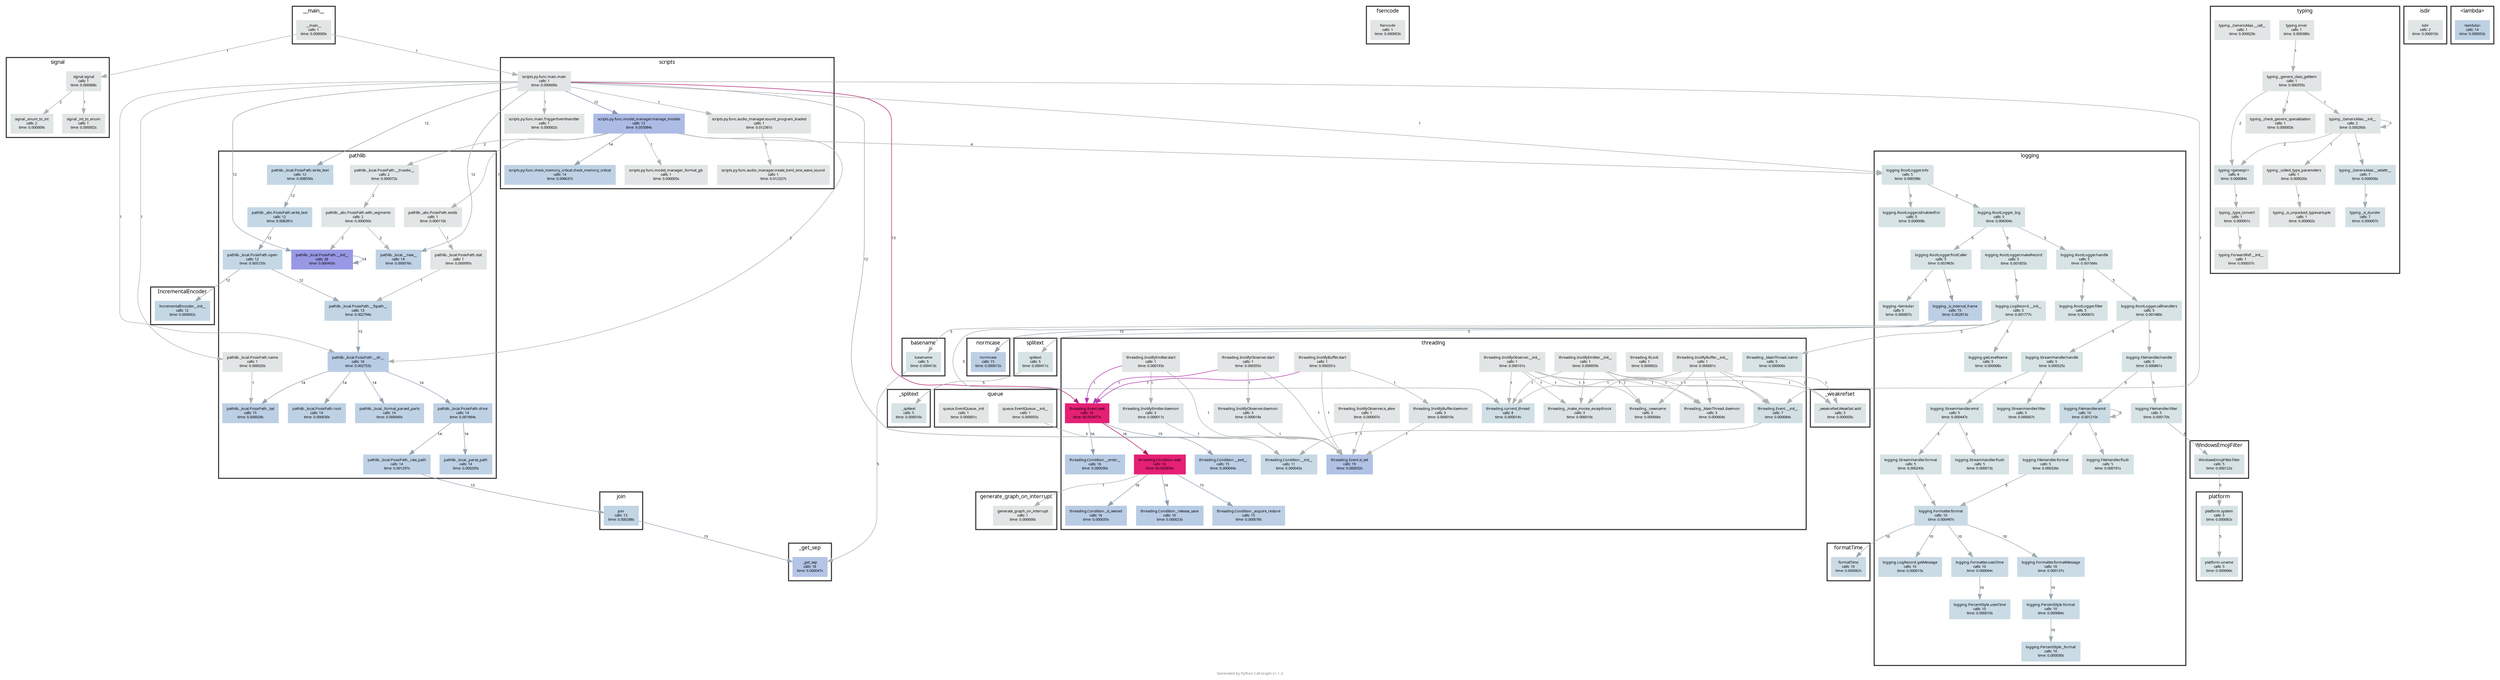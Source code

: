 digraph G {
	graph [bb="0,0,4750,1350.2",
		fontcolor="#0000007f",
		fontname=Verdana,
		fontsize=7,
		label="Generated by Python Call Graph v1.1.3",
		lheight=0.14,
		lp="2375,8.875",
		lwidth=1.75,
		overlap=scalexy
	];
	node [fontcolor="#000000ff",
		fontname=Verdana,
		fontsize=7,
		label="\N",
		shape=rect,
		style=filled
	];
	edge [fontcolor="#000000ff",
		fontname=Verdana,
		fontsize=7
	];
	subgraph cluster___main__ {
		graph [bb="657,1266.8,739,1342.2",
			color="#000000cc",
			fontcolor=black,
			fontsize=10,
			label=__main__,
			lheight=0.20,
			lp="698,1331.1",
			lwidth=0.56,
			style=bold
		];
		__main__	[color="#e2e5e5ff",
			height=0.51736,
			label="__main__\ncalls: 1\ntime: 0.000000s",
			pos="698,1293.4",
			width=0.90972];
	}
	subgraph cluster_signal {
		graph [bb="8,1080.5,203,1239",
			color="#000000cc",
			fontcolor=black,
			fontsize=10,
			label=signal,
			lheight=0.20,
			lp="105.5,1227.9",
			lwidth=0.36,
			style=bold
		];
		"signal.signal"	[color="#e2e5e5ff",
			height=0.51736,
			label="signal.signal\ncalls: 1\ntime: 0.000068s",
			pos="155,1190.1",
			width=0.90972];
		"signal._enum_to_int"	[color="#e0e5e5ff",
			height=0.51736,
			label="signal._enum_to_int\ncalls: 2\ntime: 0.000009s",
			pos="56,1107.1",
			width=1.1181];
		"signal.signal" -> "signal._enum_to_int"	[color="#aeb2b2ff",
			label=2,
			lp="113.3,1148.6",
			pos="e,77.91,1126.1 133.03,1171.1 119.31,1159.9 101.47,1145.3 86.404,1133"];
		"signal._int_to_enum"	[color="#e2e5e5ff",
			height=0.51736,
			label="signal._int_to_enum\ncalls: 1\ntime: 0.000002s",
			pos="155,1107.1",
			width=1.1181];
		"signal.signal" -> "signal._int_to_enum"	[color="#b0b2b2ff",
			label=1,
			lp="156.88,1148.6",
			pos="e,155,1126.1 155,1171.1 155,1161.2 155,1148.6 155,1137.2"];
	}
	subgraph cluster_scripts {
		graph [bb="946,977.25,1581,1239",
			color="#000000cc",
			fontcolor=black,
			fontsize=10,
			label=scripts,
			lheight=0.20,
			lp="1263.5,1227.9",
			lwidth=0.42,
			style=bold
		];
		"scripts.py.func.main.main"	[color="#e2e5e5ff",
			height=0.51736,
			label="scripts.py.func.main.main\ncalls: 1\ntime: 0.000000s",
			pos="1030,1190.1",
			width=1.3889];
		"scripts.py.func.main.TriggerEventHandler"	[color="#e2e5e5ff",
			height=0.51736,
			label="scripts.py.func.main.TriggerEventHandler\ncalls: 1\ntime: 0.000002s",
			pos="1030,1107.1",
			width=2.0972];
		"scripts.py.func.main.main" -> "scripts.py.func.main.TriggerEventHandler"	[color="#b0b2b2ff",
			label=1,
			lp="1031.9,1148.6",
			pos="e,1030,1126.1 1030,1171.1 1030,1161.2 1030,1148.6 1030,1137.2"];
		"scripts.py.func.model_manager.manage_models"	[color="#adbce5ff",
			height=0.51736,
			label="scripts.py.func.model_manager.manage_models\ncalls: 12\ntime: 9.055084s",
			pos="1210,1107.1",
			width=2.4097];
		"scripts.py.func.main.main" -> "scripts.py.func.model_manager.manage_models"	[color="#8792b2ff",
			label=12,
			lp="1134.5,1148.6",
			pos="e,1169.9,1126.2 1069.9,1171.1 1096.3,1159.3 1131.1,1143.6 1159.4,1130.9"];
		"scripts.py.func.audio_manager.sound_program_loaded"	[color="#e2e5e5ff",
			height=0.51736,
			label="scripts.py.func.audio_manager.sound_program_loaded\ncalls: 1\ntime: 0.012361s",
			pos="1427,1107.1",
			width=2.7326];
		"scripts.py.func.main.main" -> "scripts.py.func.audio_manager.sound_program_loaded"	[color="#b0b2b2ff",
			label=1,
			lp="1254.1,1148.6",
			pos="e,1338.3,1126.2 1080.3,1178.9 1142.2,1166.2 1248.7,1144.5 1327.4,1128.5"];
		"scripts.py.func.check_memory_critical.check_memory_critical"	[color="#bfd2e5ff",
			height=0.51736,
			label="scripts.py.func.check_memory_critical.check_memory_critical\ncalls: 14\ntime: 0.006637s",
			pos="1060,1003.9",
			width=2.9306];
		"scripts.py.func.model_manager.manage_models" -> "scripts.py.func.check_memory_critical.check_memory_critical"	[color="#94a3b2ff",
			label=14,
			lp="1161,1065.6",
			pos="e,1086.8,1023 1183.2,1088 1158.9,1071.7 1123.1,1047.4 1096.3,1029.3"];
		"scripts.py.func.model_manager._format_gb"	[color="#e2e5e5ff",
			height=0.51736,
			label="scripts.py.func.model_manager._format_gb\ncalls: 1\ntime: 0.000005s",
			pos="1262,1003.9",
			width=2.1806];
		"scripts.py.func.model_manager.manage_models" -> "scripts.py.func.model_manager._format_gb"	[color="#b0b2b2ff",
			label=1,
			lp="1234.8,1065.6",
			pos="e,1252.8,1022.8 1219.3,1088 1227.2,1072.6 1238.7,1050.2 1247.8,1032.6"];
		"scripts.py.func.audio_manager.create_bent_sine_wave_sound"	[color="#e2e5e5ff",
			height=0.51736,
			label="scripts.py.func.audio_manager.create_bent_sine_wave_sound\ncalls: 1\ntime: 0.012327s",
			pos="1466,1003.9",
			width=2.9722];
		"scripts.py.func.audio_manager.sound_program_loaded" -> "scripts.py.func.audio_manager.create_bent_sine_wave_sound"	[color="#b0b2b2ff",
			label=1,
			lp="1446,1065.6",
			pos="e,1459.1,1022.8 1434,1088 1439.9,1072.8 1448.4,1050.7 1455.1,1033.1"];
	}
	subgraph cluster_pathlib {
		graph [bb="410,398.25,938,1052.8",
			color="#000000cc",
			fontcolor=black,
			fontsize=10,
			label=pathlib,
			lheight=0.20,
			lp="674,1041.6",
			lwidth=0.44,
			style=bold
		];
		"pathlib._local.PosixPath.name"	[color="#e2e5e5ff",
			height=0.51736,
			label="pathlib._local.PosixPath.name\ncalls: 1\ntime: 0.000020s",
			pos="475,631.38",
			width=1.5764];
		"pathlib._local.PosixPath._tail"	[color="#bccfe5ff",
			height=0.51736,
			label="pathlib._local.PosixPath._tail\ncalls: 15\ntime: 0.000028s",
			pos="471,528.12",
			width=1.4826];
		"pathlib._local.PosixPath.name" -> "pathlib._local.PosixPath._tail"	[color="#b0b2b2ff",
			label=1,
			lp="475.47,589.88",
			pos="e,471.71,547.07 474.28,612.27 473.69,597.3 472.84,575.74 472.15,558.33"];
		"pathlib._local.PosixPath.__str__"	[color="#b9cce5ff",
			height=0.51736,
			label="pathlib._local.PosixPath.__str__\ncalls: 16\ntime: 0.002753s",
			pos="677,631.38",
			width=1.5972];
		"pathlib._local.PosixPath.__str__" -> "pathlib._local.PosixPath._tail"	[color="#94a3b2ff",
			label=14,
			lp="570.74,589.88",
			pos="e,491.13,547.2 619.17,613.4 592.15,604.36 560.05,592 533,577 521.53,570.64 509.9,562.27 499.86,554.32"];
		"pathlib._local.PosixPath.drive"	[color="#bfd2e5ff",
			height=0.51736,
			label="pathlib._local.PosixPath.drive\ncalls: 14\ntime: 0.001964s",
			pos="874,528.12",
			width=1.5451];
		"pathlib._local.PosixPath.__str__" -> "pathlib._local.PosixPath.drive"	[color="#94a3b2ff",
			label=14,
			lp="795.63,589.88",
			pos="e,852.37,547.19 730.44,612.26 755.03,603.05 784.18,590.87 809,577 820.83,570.39 832.99,561.95 843.55,553.99"];
		"pathlib._local.PosixPath.root"	[color="#bfd2e5ff",
			height=0.51736,
			label="pathlib._local.PosixPath.root\ncalls: 14\ntime: 0.000030s",
			pos="597,528.12",
			width=1.5139];
		"pathlib._local.PosixPath.__str__" -> "pathlib._local.PosixPath.root"	[color="#94a3b2ff",
			label=14,
			lp="652.59,589.88",
			pos="e,611.18,547.07 662.7,612.27 650.3,596.58 632.18,573.65 618.12,555.85"];
		"pathlib._local._format_parsed_parts"	[color="#bfd2e5ff",
			height=0.51736,
			label="pathlib._local._format_parsed_parts\ncalls: 14\ntime: 0.000040s",
			pos="735,528.12",
			width=1.816];
		"pathlib._local.PosixPath.__str__" -> "pathlib._local._format_parsed_parts"	[color="#94a3b2ff",
			label=14,
			lp="706.28,589.88",
			pos="e,724.72,547.07 687.37,612.27 696.19,596.87 709.01,574.49 719.13,556.83"];
		"pathlib._local.PosixPath._raw_path"	[color="#bfd2e5ff",
			height=0.51736,
			label="pathlib._local.PosixPath._raw_path\ncalls: 14\ntime: 0.001297s",
			pos="748,424.88",
			width=1.7743];
		"pathlib._local.PosixPath.drive" -> "pathlib._local.PosixPath._raw_path"	[color="#94a3b2ff",
			label=14,
			lp="833.4,486.62",
			pos="e,770.33,443.82 851.47,509.02 831.32,492.83 801.57,468.92 779.14,450.9"];
		"pathlib._local._parse_path"	[color="#bfd2e5ff",
			height=0.51736,
			label="pathlib._local._parse_path\ncalls: 14\ntime: 0.000205s",
			pos="880,424.88",
			width=1.3785];
		"pathlib._local.PosixPath.drive" -> "pathlib._local._parse_path"	[color="#94a3b2ff",
			label=14,
			lp="880.39,486.62",
			pos="e,878.94,443.82 875.07,509.02 875.96,494.05 877.24,472.49 878.27,455.08"];
		"pathlib._local.__new__"	[color="#bfd2e5ff",
			height=0.51736,
			label="pathlib._local.__new__\ncalls: 14\ntime: 0.000076s",
			pos="751,837.88",
			width=1.191];
		"pathlib._local.PosixPath.__init__"	[color="#9998e5ff",
			height=0.51736,
			label="pathlib._local.PosixPath.__init__\ncalls: 28\ntime: 0.000433s",
			pos="606,837.88",
			width=1.6181];
		"pathlib._local.PosixPath.__init__" -> "pathlib._local.PosixPath.__init__"	[color="#94a3b2ff",
			label=14,
			lp="686,837.88",
			pos="e,664.5,830.55 664.5,845.2 674.95,844.25 682.25,841.81 682.25,837.88 682.25,835.6 679.81,833.83 675.73,832.55"];
		"pathlib._local.PosixPath.write_text"	[color="#c4d7e5ff",
			height=0.51736,
			label="pathlib._local.PosixPath.write_text\ncalls: 12\ntime: 0.008550s",
			pos="561,1003.9",
			width=1.7431];
		"pathlib._abc.PosixPath.write_text"	[color="#c4d7e5ff",
			height=0.51736,
			label="pathlib._abc.PosixPath.write_text\ncalls: 12\ntime: 0.008281s",
			pos="543,920.88",
			width=1.7014];
		"pathlib._local.PosixPath.write_text" -> "pathlib._abc.PosixPath.write_text"	[color="#98a7b2ff",
			label=12,
			lp="556.83,962.38",
			pos="e,546.98,939.8 557.01,984.9 554.79,974.94 551.98,962.31 549.47,950.98"];
		"pathlib._local.PosixPath.open"	[color="#c4d7e5ff",
			height=0.51736,
			label="pathlib._local.PosixPath.open\ncalls: 12\ntime: 0.005220s",
			pos="474,837.88",
			width=1.5556];
		"pathlib._abc.PosixPath.write_text" -> "pathlib._local.PosixPath.open"	[color="#98a7b2ff",
			label=12,
			lp="516.38,879.38",
			pos="e,489.27,856.8 527.69,901.9 518.57,891.2 506.84,877.43 496.67,865.49"];
		"pathlib._local.PosixPath.__fspath__"	[color="#c1d5e5ff",
			height=0.51736,
			label="pathlib._local.PosixPath.__fspath__\ncalls: 13\ntime: 0.002794s",
			pos="677,734.62",
			width=1.7639];
		"pathlib._local.PosixPath.open" -> "pathlib._local.PosixPath.__fspath__"	[color="#98a7b2ff",
			label=12,
			lp="567.1,796.38",
			pos="e,640.68,753.74 510.29,818.77 543.96,801.98 594.23,776.91 630.77,758.69"];
		"pathlib._local.PosixPath.__fspath__" -> "pathlib._local.PosixPath.__str__"	[color="#96a5b2ff",
			label=13,
			lp="680.75,693.12",
			pos="e,677,650.32 677,715.52 677,700.62 677,679.2 677,661.83"];
		"pathlib._local.PosixPath.__truediv__"	[color="#e0e5e5ff",
			height=0.51736,
			label="pathlib._local.PosixPath.__truediv__\ncalls: 2\ntime: 0.000072s",
			pos="761,1003.9",
			width=1.8056];
		"pathlib._abc.PosixPath.with_segments"	[color="#e0e5e5ff",
			height=0.51736,
			label="pathlib._abc.PosixPath.with_segments\ncalls: 2\ntime: 0.000050s",
			pos="692,920.88",
			width=1.941];
		"pathlib._local.PosixPath.__truediv__" -> "pathlib._abc.PosixPath.with_segments"	[color="#aeb2b2ff",
			label=2,
			lp="732.51,962.38",
			pos="e,707.27,939.8 745.69,984.9 736.57,974.2 724.84,960.43 714.67,948.49"];
		"pathlib._abc.PosixPath.with_segments" -> "pathlib._local.__new__"	[color="#aeb2b2ff",
			label=2,
			lp="726.91,879.38",
			pos="e,737.94,856.8 705.09,901.9 712.81,891.31 722.72,877.7 731.36,865.84"];
		"pathlib._abc.PosixPath.with_segments" -> "pathlib._local.PosixPath.__init__"	[color="#aeb2b2ff",
			label=2,
			lp="656.02,879.38",
			pos="e,625.03,856.8 672.91,901.9 661.22,890.89 646.07,876.62 633.15,864.44"];
		"pathlib._abc.PosixPath.exists"	[color="#e2e5e5ff",
			height=0.51736,
			label="pathlib._abc.PosixPath.exists\ncalls: 1\ntime: 0.000110s",
			pos="834,920.88",
			width=1.5139];
		"pathlib._local.PosixPath.stat"	[color="#e2e5e5ff",
			height=0.51736,
			label="pathlib._local.PosixPath.stat\ncalls: 1\ntime: 0.000095s",
			pos="865,837.88",
			width=1.4722];
		"pathlib._abc.PosixPath.exists" -> "pathlib._local.PosixPath.stat"	[color="#b0b2b2ff",
			label=1,
			lp="853.23,879.38",
			pos="e,858.14,856.8 840.88,901.9 844.77,891.73 849.73,878.77 854.14,867.26"];
		"pathlib._local.PosixPath.stat" -> "pathlib._local.PosixPath.__fspath__"	[color="#b0b2b2ff",
			label=1,
			lp="800.7,796.38",
			pos="e,710.64,753.74 831.39,818.77 800.47,802.12 754.44,777.33 720.69,759.15"];
	}
	subgraph cluster_logging {
		graph [bb="3561,25.75,4154,1052.8",
			color="#000000cc",
			fontcolor=black,
			fontsize=10,
			label=logging,
			lheight=0.20,
			lp="3857.5,1041.6",
			lwidth=0.48,
			style=bold
		];
		"logging.RootLogger.info"	[color="#d7e3e5ff",
			height=0.51736,
			label="logging.RootLogger.info\ncalls: 5\ntime: 0.006598s",
			pos="3622,1003.9",
			width=1.3472];
		"logging.RootLogger.isEnabledFor"	[color="#d7e3e5ff",
			height=0.51736,
			label="logging.RootLogger.isEnabledFor\ncalls: 5\ntime: 0.000008s",
			pos="3632,920.88",
			width=1.7535];
		"logging.RootLogger.info" -> "logging.RootLogger.isEnabledFor"	[color="#a7b0b2ff",
			label=5,
			lp="3629.5,962.38",
			pos="e,3629.8,939.8 3624.2,984.9 3625.4,974.94 3627,962.31 3628.4,950.98"];
		"logging.RootLogger._log"	[color="#d7e3e5ff",
			height=0.51736,
			label="logging.RootLogger._log\ncalls: 5\ntime: 0.006504s",
			pos="3798,920.88",
			width=1.3576];
		"logging.RootLogger.info" -> "logging.RootLogger._log"	[color="#a7b0b2ff",
			label=5,
			lp="3722.4,962.38",
			pos="e,3758.7,939.94 3661.1,984.9 3686.8,973.04 3720.8,957.4 3748.5,944.66"];
		"logging.RootLogger.findCaller"	[color="#d7e3e5ff",
			height=0.51736,
			label="logging.RootLogger.findCaller\ncalls: 5\ntime: 0.002963s",
			pos="3687,837.88",
			width=1.6076];
		"logging.RootLogger._log" -> "logging.RootLogger.findCaller"	[color="#a7b0b2ff",
			label=5,
			lp="3751,879.38",
			pos="e,3711.6,856.8 3773.4,901.9 3757.8,890.57 3737.6,875.8 3720.6,863.41"];
		"logging.RootLogger.makeRecord"	[color="#d7e3e5ff",
			height=0.51736,
			label="logging.RootLogger.makeRecord\ncalls: 5\ntime: 0.001855s",
			pos="3826,837.88",
			width=1.7431];
		"logging.RootLogger._log" -> "logging.RootLogger.makeRecord"	[color="#a7b0b2ff",
			label=5,
			lp="3815.6,879.38",
			pos="e,3819.8,856.8 3804.2,901.9 3807.7,891.83 3812.1,879.04 3816.1,867.62"];
		"logging.RootLogger.handle"	[color="#d7e3e5ff",
			height=0.51736,
			label="logging.RootLogger.handle\ncalls: 5\ntime: 0.001566s",
			pos="3960,837.88",
			width=1.4826];
		"logging.RootLogger._log" -> "logging.RootLogger.handle"	[color="#a7b0b2ff",
			label=5,
			lp="3890.6,879.38",
			pos="e,3923.9,856.94 3834,901.9 3857.5,890.14 3888.4,874.67 3913.7,862"];
		"logging.<lambda>"	[color="#d7e3e5ff",
			height=0.51736,
			label="logging.<lambda>\ncalls: 5\ntime: 0.000007s",
			pos="3607,734.62",
			width=1.0556];
		"logging.RootLogger.findCaller" -> "logging.<lambda>"	[color="#a7b0b2ff",
			label=5,
			lp="3660.7,796.38",
			pos="e,3621.2,753.57 3672.7,818.77 3660.3,803.08 3642.2,780.15 3628.1,762.35"];
		"logging._is_internal_frame"	[color="#bccfe5ff",
			height=0.51736,
			label="logging._is_internal_frame\ncalls: 15\ntime: 0.002813s",
			pos="3714,734.62",
			width=1.4097];
		"logging.RootLogger.findCaller" -> "logging._is_internal_frame"	[color="#92a1b2ff",
			label=15,
			lp="3702.6,796.38",
			pos="e,3709.2,753.57 3691.8,818.77 3695.9,803.66 3701.7,781.83 3706.3,764.33"];
		"logging.LogRecord.__init__"	[color="#d7e3e5ff",
			height=0.51736,
			label="logging.LogRecord.__init__\ncalls: 5\ntime: 0.001777s",
			pos="3835,734.62",
			width=1.441];
		"logging.RootLogger.makeRecord" -> "logging.LogRecord.__init__"	[color="#a7b0b2ff",
			label=5,
			lp="3831.8,796.38",
			pos="e,3833.4,753.57 3827.6,818.77 3828.9,803.8 3830.9,782.24 3832.4,764.83"];
		"logging.getLevelName"	[color="#d7e3e5ff",
			height=0.51736,
			label="logging.getLevelName\ncalls: 5\ntime: 0.000008s",
			pos="3778,631.38",
			width=1.2535];
		"logging.LogRecord.__init__" -> "logging.getLevelName"	[color="#a7b0b2ff",
			label=5,
			lp="3816.8,693.12",
			pos="e,3788.1,650.32 3824.8,715.52 3816.1,700.12 3803.5,677.74 3793.6,660.08"];
		"logging.RootLogger.filter"	[color="#d7e3e5ff",
			height=0.51736,
			label="logging.RootLogger.filter\ncalls: 5\ntime: 0.000007s",
			pos="3955,734.62",
			width=1.3785];
		"logging.RootLogger.handle" -> "logging.RootLogger.filter"	[color="#a7b0b2ff",
			label=5,
			lp="3960.1,796.38",
			pos="e,3955.9,753.57 3959.1,818.77 3958.4,803.8 3957.3,782.24 3956.4,764.83"];
		"logging.RootLogger.callHandlers"	[color="#d7e3e5ff",
			height=0.51736,
			label="logging.RootLogger.callHandlers\ncalls: 5\ntime: 0.001480s",
			pos="4084,734.62",
			width=1.7118];
		"logging.RootLogger.handle" -> "logging.RootLogger.callHandlers"	[color="#a7b0b2ff",
			label=5,
			lp="4016.5,796.38",
			pos="e,4062,753.57 3982.2,818.77 4002,802.58 4031.3,778.67 4053.4,760.65"];
		"logging.FileHandler.handle"	[color="#d7e3e5ff",
			height=0.51736,
			label="logging.FileHandler.handle\ncalls: 5\ntime: 0.000861s",
			pos="4084,631.38",
			width=1.441];
		"logging.RootLogger.callHandlers" -> "logging.FileHandler.handle"	[color="#a7b0b2ff",
			label=5,
			lp="4085.9,693.12",
			pos="e,4084,650.32 4084,715.52 4084,700.62 4084,679.2 4084,661.83"];
		"logging.StreamHandler.handle"	[color="#d7e3e5ff",
			height=0.51736,
			label="logging.StreamHandler.handle\ncalls: 5\ntime: 0.000525s",
			pos="3899,631.38",
			width=1.6181];
		"logging.RootLogger.callHandlers" -> "logging.StreamHandler.handle"	[color="#a7b0b2ff",
			label=5,
			lp="4020.8,693.12",
			pos="e,3932.1,650.49 4050.9,715.52 4020.5,698.87 3975.2,674.08 3942,655.9"];
		"logging.FileHandler.filter"	[color="#d7e3e5ff",
			height=0.51736,
			label="logging.FileHandler.filter\ncalls: 5\ntime: 0.000170s",
			pos="4098,528.12",
			width=1.3368];
		"logging.FileHandler.handle" -> "logging.FileHandler.filter"	[color="#a7b0b2ff",
			label=5,
			lp="4092,589.88",
			pos="e,4095.5,547.07 4086.5,612.27 4088.6,597.3 4091.6,575.74 4094,558.33"];
		"logging.FileHandler.emit"	[color="#cadbe5ff",
			height=0.51736,
			label="logging.FileHandler.emit\ncalls: 10\ntime: 0.001210s",
			pos="3962,528.12",
			width=1.3264];
		"logging.FileHandler.handle" -> "logging.FileHandler.emit"	[color="#a7b0b2ff",
			label=5,
			lp="4042.9,589.88",
			pos="e,3983.6,547.07 4062.2,612.27 4042.8,596.15 4014.1,572.39 3992.4,554.39"];
		"logging.FileHandler.emit" -> "logging.FileHandler.emit"	[color="#a7b0b2ff",
			label=5,
			lp="4029.6,528.12",
			pos="e,4010.2,520.59 4010.2,535.66 4020.4,534.89 4027.8,532.38 4027.8,528.12 4027.8,525.66 4025.3,523.79 4021.2,522.49"];
		"logging.FileHandler.format"	[color="#d7e3e5ff",
			height=0.51736,
			label="logging.FileHandler.format\ncalls: 5\ntime: 0.000326s",
			pos="3902,424.88",
			width=1.441];
		"logging.FileHandler.emit" -> "logging.FileHandler.format"	[color="#a7b0b2ff",
			label=5,
			lp="3942.8,486.62",
			pos="e,3912.6,443.82 3951.3,509.02 3942.1,493.62 3928.9,471.24 3918.4,453.58"];
		"logging.FileHandler.flush"	[color="#d7e3e5ff",
			height=0.51736,
			label="logging.FileHandler.flush\ncalls: 5\ntime: 0.000191s",
			pos="4021,424.88",
			width=1.3576];
		"logging.FileHandler.emit" -> "logging.FileHandler.flush"	[color="#a7b0b2ff",
			label=5,
			lp="3989.8,486.62",
			pos="e,4010.5,443.82 3972.5,509.02 3981.5,493.62 3994.6,471.24 4004.9,453.58"];
		"logging.Formatter.format"	[color="#cadbe5ff",
			height=0.51736,
			label="logging.Formatter.format\ncalls: 10\ntime: 0.000497s",
			pos="3677,321.62",
			width=1.3889];
		"logging.FileHandler.format" -> "logging.Formatter.format"	[color="#a7b0b2ff",
			label=5,
			lp="3824.7,383.38",
			pos="e,3717.3,340.74 3861.8,405.77 3824.3,388.91 3768.3,363.69 3727.7,345.45"];
		"logging.LogRecord.getMessage"	[color="#cadbe5ff",
			height=0.51736,
			label="logging.LogRecord.getMessage\ncalls: 10\ntime: 0.000015s",
			pos="3629,218.38",
			width=1.6701];
		"logging.Formatter.format" -> "logging.LogRecord.getMessage"	[color="#9daab2ff",
			label=10,
			lp="3663.9,280.12",
			pos="e,3637.5,237.32 3668.4,302.52 3661.2,287.26 3650.7,265.16 3642.4,247.58"];
		"logging.Formatter.usesTime"	[color="#cadbe5ff",
			height=0.51736,
			label="logging.Formatter.usesTime\ncalls: 10\ntime: 0.000064s",
			pos="3761,218.38",
			width=1.4931];
		"logging.Formatter.format" -> "logging.Formatter.usesTime"	[color="#9daab2ff",
			label=10,
			lp="3717.7,280.12",
			pos="e,3746.1,237.32 3692,302.52 3705,286.83 3724.1,263.9 3738.8,246.1"];
		"logging.Formatter.formatMessage"	[color="#cadbe5ff",
			height=0.51736,
			label="logging.Formatter.formatMessage\ncalls: 10\ntime: 0.000137s",
			pos="3897,218.38",
			width=1.7743];
		"logging.Formatter.format" -> "logging.Formatter.formatMessage"	[color="#9daab2ff",
			label=10,
			lp="3808.5,280.12",
			pos="e,3872.5,237.49 3727.2,305.61 3756.2,296.16 3792.9,282.81 3824,267.25 3837.4,260.55 3851.3,251.91 3863.3,243.82"];
		"logging.PercentStyle.usesTime"	[color="#cadbe5ff",
			height=0.51736,
			label="logging.PercentStyle.usesTime\ncalls: 10\ntime: 0.000010s",
			pos="3761,135.38",
			width=1.6076];
		"logging.Formatter.usesTime" -> "logging.PercentStyle.usesTime"	[color="#9daab2ff",
			label=10,
			lp="3764.8,176.88",
			pos="e,3761,154.3 3761,199.4 3761,189.44 3761,176.81 3761,165.48"];
		"logging.PercentStyle.format"	[color="#cadbe5ff",
			height=0.51736,
			label="logging.PercentStyle.format\ncalls: 10\ntime: 0.000084s",
			pos="3897,135.38",
			width=1.5035];
		"logging.Formatter.formatMessage" -> "logging.PercentStyle.format"	[color="#9daab2ff",
			label=10,
			lp="3900.8,176.88",
			pos="e,3897,154.3 3897,199.4 3897,189.44 3897,176.81 3897,165.48"];
		"logging.PercentStyle._format"	[color="#cadbe5ff",
			height=0.51736,
			label="logging.PercentStyle._format\ncalls: 10\ntime: 0.000030s",
			pos="3897,52.375",
			width=1.5451];
		"logging.PercentStyle.format" -> "logging.PercentStyle._format"	[color="#9daab2ff",
			label=10,
			lp="3900.8,93.875",
			pos="e,3897,71.301 3897,116.4 3897,106.44 3897,93.807 3897,82.475"];
		"logging.StreamHandler.filter"	[color="#d7e3e5ff",
			height=0.51736,
			label="logging.StreamHandler.filter\ncalls: 5\ntime: 0.000007s",
			pos="3842,528.12",
			width=1.5139];
		"logging.StreamHandler.handle" -> "logging.StreamHandler.filter"	[color="#a7b0b2ff",
			label=5,
			lp="3880.8,589.88",
			pos="e,3852.1,547.07 3888.8,612.27 3880.1,596.87 3867.5,574.49 3857.6,556.83"];
		"logging.StreamHandler.emit"	[color="#d7e3e5ff",
			height=0.51736,
			label="logging.StreamHandler.emit\ncalls: 5\ntime: 0.000447s",
			pos="3715,528.12",
			width=1.5035];
		"logging.StreamHandler.handle" -> "logging.StreamHandler.emit"	[color="#a7b0b2ff",
			label=5,
			lp="3812.7,589.88",
			pos="e,3736.7,547.24 3851.9,612.31 3829.3,602.91 3802.1,590.55 3779,577 3767.6,570.34 3755.9,562.03 3745.6,554.22"];
		"logging.StreamHandler.format"	[color="#d7e3e5ff",
			height=0.51736,
			label="logging.StreamHandler.format\ncalls: 5\ntime: 0.000243s",
			pos="3645,424.88",
			width=1.6181];
		"logging.StreamHandler.emit" -> "logging.StreamHandler.format"	[color="#a7b0b2ff",
			label=5,
			lp="3692.2,486.62",
			pos="e,3657.4,443.82 3702.5,509.02 3691.7,493.47 3676.1,470.82 3663.8,453.09"];
		"logging.StreamHandler.flush"	[color="#d7e3e5ff",
			height=0.51736,
			label="logging.StreamHandler.flush\ncalls: 5\ntime: 0.000013s",
			pos="3777,424.88",
			width=1.5347];
		"logging.StreamHandler.emit" -> "logging.StreamHandler.flush"	[color="#a7b0b2ff",
			label=5,
			lp="3744.2,486.62",
			pos="e,3766,443.82 3726.1,509.02 3735.5,493.62 3749.2,471.24 3760,453.58"];
		"logging.StreamHandler.format" -> "logging.Formatter.format"	[color="#a7b0b2ff",
			label=5,
			lp="3661,383.38",
			pos="e,3671.3,340.57 3650.7,405.77 3655.5,390.66 3662.4,368.83 3667.9,351.33"];
	}
	subgraph cluster_normcase {
		graph [bb="1835,604.75,1917,680.25",
			color="#000000cc",
			fontcolor=black,
			fontsize=10,
			label=normcase,
			lheight=0.20,
			lp="1876,669.12",
			lwidth=0.64,
			style=bold
		];
		normcase	[color="#bccfe5ff",
			height=0.51736,
			label="normcase\ncalls: 15\ntime: 0.000015s",
			pos="1876,631.38",
			width=0.90972];
	}
	subgraph cluster_basename {
		graph [bb="1711,604.75,1793,680.25",
			color="#000000cc",
			fontcolor=black,
			fontsize=10,
			label=basename,
			lheight=0.20,
			lp="1752,669.12",
			lwidth=0.67,
			style=bold
		];
		basename	[color="#d7e3e5ff",
			height=0.51736,
			label="basename\ncalls: 5\ntime: 0.000413s",
			pos="1752,631.38",
			width=0.90972];
	}
	subgraph cluster__get_sep {
		graph [bb="1496,191.75,1578,267.25",
			color="#000000cc",
			fontcolor=black,
			fontsize=10,
			label=_get_sep,
			lheight=0.20,
			lp="1537,256.12",
			lwidth=0.57,
			style=bold
		];
		_get_sep	[color="#b4c5e5ff",
			height=0.51736,
			label="_get_sep\ncalls: 18\ntime: 0.000047s",
			pos="1537,218.38",
			width=0.90972];
	}
	subgraph cluster_splitext {
		graph [bb="1925,604.75,2007,680.25",
			color="#000000cc",
			fontcolor=black,
			fontsize=10,
			label=splitext,
			lheight=0.20,
			lp="1966,669.12",
			lwidth=0.46,
			style=bold
		];
		splitext	[color="#d7e3e5ff",
			height=0.51736,
			label="splitext\ncalls: 5\ntime: 0.000411s",
			pos="1966,631.38",
			width=0.90972];
	}
	subgraph cluster__splitext {
		graph [bb="1685,501.5,1767,577",
			color="#000000cc",
			fontcolor=black,
			fontsize=10,
			label=_splitext,
			lheight=0.20,
			lp="1726,565.88",
			lwidth=0.52,
			style=bold
		];
		_splitext	[color="#d7e3e5ff",
			height=0.51736,
			label="_splitext\ncalls: 5\ntime: 0.000016s",
			pos="1726,528.12",
			width=0.90972];
	}
	subgraph cluster_threading {
		graph [bb="2015,295,3431,680.25",
			color="#000000cc",
			fontcolor=black,
			fontsize=10,
			label=threading,
			lheight=0.20,
			lp="2723,669.12",
			lwidth=0.62,
			style=bold
		];
		"threading.current_thread"	[color="#cfdfe5ff",
			height=0.51736,
			label="threading.current_thread\ncalls: 8\ntime: 0.000014s",
			pos="2073,528.12",
			width=1.3785];
		"threading._MainThread.name"	[color="#d7e3e5ff",
			height=0.51736,
			label="threading._MainThread.name\ncalls: 5\ntime: 0.000006s",
			pos="2094,631.38",
			width=1.5764];
		"threading.Event.__init__"	[color="#d2e0e5ff",
			height=0.51736,
			label="threading.Event.__init__\ncalls: 7\ntime: 0.000084s",
			pos="2586,528.12",
			width=1.2847];
		"threading.Condition.__init__"	[color="#c7d9e5ff",
			height=0.51736,
			label="threading.Condition.__init__\ncalls: 11\ntime: 0.000043s",
			pos="2231,424.88",
			width=1.4722];
		"threading.Event.__init__" -> "threading.Condition.__init__"	[color="#a3aeb2ff",
			label=7,
			lp="2496.8,486.62",
			pos="e,2284.4,438.06 2549.7,509.05 2543.6,506.32 2537.2,503.69 2531,501.5 2488,486.23 2370.1,457.95 2295.5,440.63"];
		"threading.InotifyObserver.__init__"	[color="#e2e5e5ff",
			height=0.51736,
			label="threading.InotifyObserver.__init__\ncalls: 1\ntime: 0.000101s",
			pos="2586,631.38",
			width=1.7222];
		"threading.InotifyObserver.__init__" -> "threading.current_thread"	[color="#b0b2b2ff",
			label=1,
			lp="2297.1,589.88",
			pos="e,2088.9,547.02 2542.3,612.28 2533.4,609.26 2524,606.54 2515,604.75 2419.1,585.72 2391.3,613.11 2295.2,594.75 2282.2,592.26 2280,\
587.58 2267,585 2237.3,579.12 2159.2,588.07 2131,577 2118.5,572.1 2106.7,563.44 2097.1,554.82"];
		"threading.InotifyObserver.__init__" -> "threading.Event.__init__"	[color="#b0b2b2ff",
			label=1,
			lp="2587.9,589.88",
			pos="e,2586,547.07 2586,612.27 2586,597.37 2586,575.95 2586,558.58"];
		"threading._newname"	[color="#dde4e5ff",
			height=0.51736,
			label="threading._newname\ncalls: 3\ntime: 0.000006s",
			pos="2479,528.12",
			width=1.191];
		"threading.InotifyObserver.__init__" -> "threading._newname"	[color="#b0b2b2ff",
			label=1,
			lp="2550.2,589.88",
			pos="e,2498,547.07 2566.9,612.27 2550,596.29 2525.2,572.81 2506.2,554.87"];
		"threading._MainThread.daemon"	[color="#dde4e5ff",
			height=0.51736,
			label="threading._MainThread.daemon\ncalls: 3\ntime: 0.000004s",
			pos="2357,528.12",
			width=1.7014];
		"threading.InotifyObserver.__init__" -> "threading._MainThread.daemon"	[color="#b0b2b2ff",
			label=1,
			lp="2485.1,589.88",
			pos="e,2379.2,547.05 2536.8,612.33 2529.5,609.74 2522.1,607.14 2515,604.75 2501,600.02 2497.3,599.39 2483.2,594.75 2470.6,590.59 2467.7,\
588.99 2455,585 2442.7,581.11 2438.7,582.5 2427,577 2413.7,570.74 2400.1,562.07 2388.5,553.82"];
		"threading._make_invoke_excepthook"	[color="#dde4e5ff",
			height=0.51736,
			label="threading._make_invoke_excepthook\ncalls: 3\ntime: 0.000010s",
			pos="2209,528.12",
			width=1.9097];
		"threading.InotifyObserver.__init__" -> "threading._make_invoke_excepthook"	[color="#b0b2b2ff",
			label=1,
			lp="2398.1,589.88",
			pos="e,2232.2,547.23 2541.5,612.29 2532.8,609.35 2523.7,606.65 2515,604.75 2463.3,593.44 2448.1,605.7 2396.2,594.75 2383.3,592 2381,587.84 \
2368,585 2332.7,577.27 2321.3,588.53 2287,577 2271,571.62 2254.9,562.46 2241.4,553.59"];
		"threading.InotifyObserver.daemon"	[color="#dde4e5ff",
			height=0.51736,
			label="threading.InotifyObserver.daemon\ncalls: 3\ntime: 0.000018s",
			pos="2998,528.12",
			width=1.8056];
		"threading.Event.is_set"	[color="#b1c2e5ff",
			height=0.51736,
			label="threading.Event.is_set\ncalls: 19\ntime: 0.000032s",
			pos="3049,424.88",
			width=1.2118];
		"threading.InotifyObserver.daemon" -> "threading.Event.is_set"	[color="#b0b2b2ff",
			label=1,
			lp="3022.3,486.62",
			pos="e,3040,443.82 3007.1,509.02 3014.8,493.76 3025.9,471.66 3034.8,454.08"];
		"threading.RLock"	[color="#e2e5e5ff",
			height=0.51736,
			label="threading.RLock\ncalls: 1\ntime: 0.000002s",
			pos="2339,631.38",
			width=0.97222];
		"threading.InotifyEmitter.__init__"	[color="#e2e5e5ff",
			height=0.51736,
			label="threading.InotifyEmitter.__init__\ncalls: 1\ntime: 0.000059s",
			pos="2227,631.38",
			width=1.6285];
		"threading.InotifyEmitter.__init__" -> "threading.current_thread"	[color="#b0b2b2ff",
			label=1,
			lp="2120.1,589.88",
			pos="e,2080.9,547.22 2182.2,612.33 2174.9,609.63 2167.3,607 2160,604.75 2141.8,599.11 2134,605.54 2118.2,594.75 2104.7,585.42 2093.9,\
570.56 2086.3,557.34"];
		"threading.InotifyEmitter.__init__" -> "threading.Event.__init__"	[color="#b0b2b2ff",
			label=1,
			lp="2511.3,589.88",
			pos="e,2569,546.9 2268.8,612.32 2277.4,609.3 2286.4,606.56 2295,604.75 2376.5,587.65 2400.4,611.32 2482,594.75 2484.8,594.17 2528.5,578.47 \
2531,577 2541.5,570.84 2551.8,562.56 2560.7,554.63"];
		"threading.InotifyEmitter.__init__" -> "threading._newname"	[color="#b0b2b2ff",
			label=1,
			lp="2418.2,589.88",
			pos="e,2461.5,546.94 2269.6,612.37 2277.9,609.42 2286.6,606.7 2295,604.75 2339.4,594.41 2353.7,608.91 2397,594.75 2411.7,589.94 2414.6,\
586.24 2427,577 2436,570.33 2445.1,562.35 2453.2,554.84"];
		"threading.InotifyEmitter.__init__" -> "threading._MainThread.daemon"	[color="#b0b2b2ff",
			label=1,
			lp="2310,589.88",
			pos="e,2343.5,547.21 2268.5,612.38 2278.2,607.31 2288.3,601.36 2297,594.75 2311.5,583.69 2325.4,568.84 2336.2,556.06"];
		"threading.InotifyEmitter.__init__" -> "threading._make_invoke_excepthook"	[color="#b0b2b2ff",
			label=1,
			lp="2222.5,589.88",
			pos="e,2212.2,547.07 2223.8,612.27 2221.1,597.3 2217.3,575.74 2214.2,558.33"];
		"threading.InotifyEmitter.daemon"	[color="#dde4e5ff",
			height=0.51736,
			label="threading.InotifyEmitter.daemon\ncalls: 3\ntime: 0.000011s",
			pos="2853,528.12",
			width=1.7118];
		"threading.InotifyEmitter.daemon" -> "threading.Event.is_set"	[color="#b0b2b2ff",
			label=1,
			lp="2941.1,486.62",
			pos="e,3013.9,443.99 2888,509.02 2920.4,492.3 2968.7,467.37 3003.9,449.17"];
		"threading.InotifyObserver.is_alive"	[color="#e2e5e5ff",
			height=0.51736,
			label="threading.InotifyObserver.is_alive\ncalls: 1\ntime: 0.000007s",
			pos="3183,528.12",
			width=1.7222];
		"threading.InotifyObserver.is_alive" -> "threading.Event.is_set"	[color="#b0b2b2ff",
			label=1,
			lp="3137.7,486.62",
			pos="e,3072.7,443.82 3159,509.02 3137.5,492.75 3105.7,468.71 3081.8,450.66"];
		"threading.InotifyBuffer.__init__"	[color="#e2e5e5ff",
			height=0.51736,
			label="threading.InotifyBuffer.__init__\ncalls: 1\ntime: 0.000061s",
			pos="2449,631.38",
			width=1.5868];
		"threading.InotifyBuffer.__init__" -> "threading.current_thread"	[color="#b0b2b2ff",
			label=1,
			lp="2177.4,589.88",
			pos="e,2090.2,547.09 2408.4,612.35 2400.2,609.32 2391.4,606.58 2383,604.75 2272.9,580.79 2232.3,626.4 2131,577 2119.4,571.36 2108.2,562.97 \
2098.7,554.78"];
		"threading.InotifyBuffer.__init__" -> "threading.Event.__init__"	[color="#b0b2b2ff",
			label=1,
			lp="2522,589.88",
			pos="e,2566.9,547.24 2481.3,612.35 2490.4,606.94 2500.2,600.83 2509,594.75 2526.3,582.71 2544.3,567.53 2558.6,554.8"];
		"threading.InotifyBuffer.__init__" -> "threading._newname"	[color="#b0b2b2ff",
			label=1,
			lp="2457.1,589.88",
			pos="e,2470.1,546.81 2450.4,612.48 2451.3,604.04 2452.8,593.89 2455.2,585 2457.8,575.71 2461.6,565.93 2465.4,557.2"];
		"threading.InotifyBuffer.__init__" -> "threading._MainThread.daemon"	[color="#b0b2b2ff",
			label=1,
			lp="2366.1,589.88",
			pos="e,2354.4,547.05 2403.4,612.32 2384.1,604.48 2365.7,596.65 2364.2,594.75 2356.6,584.45 2354.2,570.58 2354,558.24"];
		"threading.InotifyBuffer.__init__" -> "threading._make_invoke_excepthook"	[color="#b0b2b2ff",
			label=1,
			lp="2267.1,589.88",
			pos="e,2218.9,547.06 2407.7,612.26 2399.6,609.33 2391.1,606.64 2383,604.75 2357.4,598.83 2288.6,606.72 2265.2,594.75 2248.5,586.19 2234.7,\
570.32 2225,556.33"];
		"threading.InotifyBuffer.daemon"	[color="#dde4e5ff",
			height=0.51736,
			label="threading.InotifyBuffer.daemon\ncalls: 3\ntime: 0.000010s",
			pos="3363,528.12",
			width=1.6701];
		"threading.InotifyBuffer.daemon" -> "threading.Event.is_set"	[color="#b0b2b2ff",
			label=1,
			lp="3307.8,486.62",
			pos="e,3093,432.18 3336.9,509.1 3322.5,499.79 3303.9,488.92 3286,481.75 3226.1,457.68 3153.3,442.44 3104.3,434.06"];
		"threading.InotifyBuffer.start"	[color="#e2e5e5ff",
			height=0.51736,
			label="threading.InotifyBuffer.start\ncalls: 1\ntime: 0.000331s",
			pos="3281,631.38",
			width=1.4826];
		"threading.InotifyBuffer.start" -> "threading.Event.is_set"	[color="#b0b2b2ff",
			label=1,
			lp="3283.1,528.12",
			pos="e,3092.8,429.79 3282.3,612.64 3283.4,585.42 3281.3,533.17 3254,501.5 3216.2,457.72 3150.8,439.27 3104,431.5"];
		"threading.InotifyBuffer.start" -> "threading.InotifyBuffer.daemon"	[color="#b0b2b2ff",
			label=1,
			lp="3319,589.88",
			pos="e,3348.5,547.07 3295.7,612.27 3308.4,596.58 3326.9,573.65 3341.4,555.85"];
		"threading.Event.wait"	[color="#e52075ff",
			height=0.51736,
			label="threading.Event.wait\ncalls: 16\ntime: 60.003477s",
			pos="2692,528.12",
			width=1.1597];
		"threading.InotifyBuffer.start" -> "threading.Event.wait"	[color="#b239aeff",
			label=1,
			lp="3083.8,589.88",
			pos="e,2707.1,547.17 3227.3,619.34 3172,608.51 3083.4,592.55 3006,585 2977.5,582.21 2774.7,587.35 2748,577 2735.9,572.31 2724.6,563.81 \
2715.3,555.26"];
		"threading.Condition.__enter__"	[color="#b9cce5ff",
			height=0.51736,
			label="threading.Condition.__enter__\ncalls: 16\ntime: 0.000030s",
			pos="2504,424.88",
			width=1.5764];
		"threading.Event.wait" -> "threading.Condition.__enter__"	[color="#909fb2ff",
			label=16,
			lp="2617.5,486.62",
			pos="e,2526,443.99 2657.1,509.05 2651.7,506.43 2646.2,503.84 2641,501.5 2610.1,487.71 2599.7,490 2570,473.75 2558,467.19 2545.6,458.75 \
2534.9,450.8"];
		"threading.Condition.wait"	[color="#e52075ff",
			height=0.51736,
			label="threading.Condition.wait\ncalls: 16\ntime: 60.002854s",
			pos="2627,424.88",
			width=1.3472];
		"threading.Event.wait" -> "threading.Condition.wait"	[color="#b2195bff",
			label=16,
			lp="2672.9,486.62",
			pos="e,2638.5,443.82 2680.4,509.02 2670.4,493.47 2655.9,470.82 2644.5,453.09"];
		"threading.Condition.__exit__"	[color="#bccfe5ff",
			height=0.51736,
			label="threading.Condition.__exit__\ncalls: 15\ntime: 0.000044s",
			pos="2747,424.88",
			width=1.4931];
		"threading.Event.wait" -> "threading.Condition.__exit__"	[color="#92a1b2ff",
			label=15,
			lp="2720,486.62",
			pos="e,2737.3,443.82 2701.8,509.02 2710.2,493.62 2722.4,471.24 2731.9,453.58"];
		"threading.Condition._is_owned"	[color="#b9cce5ff",
			height=0.51736,
			label="threading.Condition._is_owned\ncalls: 16\ntime: 0.000035s",
			pos="2487,321.62",
			width=1.6181];
		"threading.Condition.wait" -> "threading.Condition._is_owned"	[color="#909fb2ff",
			label=16,
			lp="2581.5,383.38",
			pos="e,2511.8,340.57 2602,405.77 2579.4,389.43 2545.9,365.25 2520.9,347.17"];
		"threading.Condition._release_save"	[color="#b9cce5ff",
			height=0.51736,
			label="threading.Condition._release_save\ncalls: 16\ntime: 0.000023s",
			pos="2627,321.62",
			width=1.7639];
		"threading.Condition.wait" -> "threading.Condition._release_save"	[color="#909fb2ff",
			label=16,
			lp="2630.8,383.38",
			pos="e,2627,340.57 2627,405.77 2627,390.87 2627,369.45 2627,352.08"];
		"threading.Condition._acquire_restore"	[color="#bccfe5ff",
			height=0.51736,
			label="threading.Condition._acquire_restore\ncalls: 15\ntime: 0.000078s",
			pos="2777,321.62",
			width=1.9097];
		"threading.Condition.wait" -> "threading.Condition._acquire_restore"	[color="#92a1b2ff",
			label=15,
			lp="2696.8,383.38",
			pos="e,2750.2,340.74 2653.8,405.77 2678.1,389.41 2713.9,365.19 2740.7,347.1"];
		"threading.InotifyEmitter.start"	[color="#e2e5e5ff",
			height=0.51736,
			label="threading.InotifyEmitter.start\ncalls: 1\ntime: 0.000193s",
			pos="2770,631.38",
			width=1.5243];
		"threading.InotifyEmitter.start" -> "threading.Event.is_set"	[color="#b0b2b2ff",
			label=1,
			lp="2780.1,528.12",
			pos="e,3004.9,431.96 2768.7,612.39 2766.8,581.02 2764.8,518.05 2778.2,501.5 2805.3,468.17 2922.9,444.94 2993.9,433.67"];
		"threading.InotifyEmitter.start" -> "threading.InotifyEmitter.daemon"	[color="#b0b2b2ff",
			label=1,
			lp="2808.4,589.88",
			pos="e,2838.3,547.07 2784.8,612.27 2797.7,596.58 2816.5,573.65 2831.1,555.85"];
		"threading.InotifyEmitter.start" -> "threading.Event.wait"	[color="#b239aeff",
			label=1,
			lp="2725.1,589.88",
			pos="e,2697.9,547.14 2741.9,612.38 2735.2,607.24 2728.5,601.25 2723.2,594.75 2714.4,583.8 2707.3,569.9 2702.1,557.71"];
		"threading.InotifyObserver.start"	[color="#e2e5e5ff",
			height=0.51736,
			label="threading.InotifyObserver.start\ncalls: 1\ntime: 0.000355s",
			pos="2998,631.38",
			width=1.6181];
		"threading.InotifyObserver.start" -> "threading.InotifyObserver.daemon"	[color="#b0b2b2ff",
			label=1,
			lp="2999.9,589.88",
			pos="e,2998,547.07 2998,612.27 2998,597.37 2998,575.95 2998,558.58"];
		"threading.InotifyObserver.start" -> "threading.Event.is_set"	[color="#b0b2b2ff",
			label=1,
			lp="3083.5,528.12",
			pos="e,3058.3,443.74 3036.6,612.27 3050.3,603.67 3064.4,591.95 3072,577 3092.1,537.69 3076.4,485.64 3062.9,454.02"];
		"threading.InotifyObserver.start" -> "threading.Event.wait"	[color="#b239aeff",
			label=1,
			lp="2793.1,589.88",
			pos="e,2710,547.12 2939.5,621.76 2888.4,613.97 2818.4,602.55 2791.2,594.75 2771.3,589.01 2765.7,587.83 2748,577 2737.7,570.7 2727.4,562.53 \
2718.4,554.72"];
	}
	subgraph cluster_WindowsEmojiFilter {
		graph [bb="4162,398.25,4272,473.75",
			color="#000000cc",
			fontcolor=black,
			fontsize=10,
			label=WindowsEmojiFilter,
			lheight=0.20,
			lp="4217,462.62",
			lwidth=1.25,
			style=bold
		];
		"WindowsEmojiFilter.filter"	[color="#d7e3e5ff",
			height=0.51736,
			label="WindowsEmojiFilter.filter\ncalls: 5\ntime: 0.000122s",
			pos="4217,424.88",
			width=1.316];
	}
	subgraph cluster_platform {
		graph [bb="4174,191.75,4260,370.5",
			color="#000000cc",
			fontcolor=black,
			fontsize=10,
			label=platform,
			lheight=0.20,
			lp="4217,359.38",
			lwidth=0.56,
			style=bold
		];
		"platform.system"	[color="#d7e3e5ff",
			height=0.51736,
			label="platform.system\ncalls: 5\ntime: 0.000082s",
			pos="4217,321.62",
			width=0.96181];
		"platform.uname"	[color="#d7e3e5ff",
			height=0.51736,
			label="platform.uname\ncalls: 5\ntime: 0.000006s",
			pos="4217,218.38",
			width=0.97222];
		"platform.system" -> "platform.uname"	[color="#a7b0b2ff",
			label=5,
			lp="4218.9,280.12",
			pos="e,4217,237.32 4217,302.52 4217,287.62 4217,266.2 4217,248.83"];
	}
	subgraph cluster_formatTime {
		graph [bb="3471,191.75,3553,267.25",
			color="#000000cc",
			fontcolor=black,
			fontsize=10,
			label=formatTime,
			lheight=0.20,
			lp="3512,256.12",
			lwidth=0.76,
			style=bold
		];
		formatTime	[color="#cadbe5ff",
			height=0.51736,
			label="formatTime\ncalls: 10\ntime: 0.000062s",
			pos="3512,218.38",
			width=0.90972];
	}
	subgraph cluster__weakrefset {
		graph [bb="3439,501.5,3553,577",
			color="#000000cc",
			fontcolor=black,
			fontsize=10,
			label=_weakrefset,
			lheight=0.20,
			lp="3496,565.88",
			lwidth=0.78,
			style=bold
		];
		"_weakrefset.WeakSet.add"	[color="#dde4e5ff",
			height=0.51736,
			label="_weakrefset.WeakSet.add\ncalls: 3\ntime: 0.000005s",
			pos="3496,528.12",
			width=1.3472];
	}
	subgraph cluster_queue {
		graph [bb="1775,501.5,2007,577",
			color="#000000cc",
			fontcolor=black,
			fontsize=10,
			label=queue,
			lheight=0.20,
			lp="1891,565.88",
			lwidth=0.42,
			style=bold
		];
		"queue.EventQueue.__init__"	[color="#e2e5e5ff",
			height=0.51736,
			label="queue.EventQueue.__init__\ncalls: 1\ntime: 0.000055s",
			pos="1835,528.12",
			width=1.4306];
		"queue.EventQueue._init"	[color="#e2e5e5ff",
			height=0.51736,
			label="queue.EventQueue._init\ncalls: 1\ntime: 0.000001s",
			pos="1952,528.12",
			width=1.3056];
	}
	subgraph cluster_fsencode {
		graph [bb="2700,1266.8,2782,1342.2",
			color="#000000cc",
			fontcolor=black,
			fontsize=10,
			label=fsencode,
			lheight=0.20,
			lp="2741,1331.1",
			lwidth=0.59,
			style=bold
		];
		fsencode	[color="#e2e5e5ff",
			height=0.51736,
			label="fsencode\ncalls: 1\ntime: 0.000003s",
			pos="2741,1293.4",
			width=0.90972];
	}
	subgraph cluster_typing {
		graph [bb="4200,811.25,4562,1342.2",
			color="#000000cc",
			fontcolor=black,
			fontsize=10,
			label=typing,
			lheight=0.20,
			lp="4381,1331.1",
			lwidth=0.41,
			style=bold
		];
		"typing.inner"	[color="#e2e5e5ff",
			height=0.51736,
			label="typing.inner\ncalls: 1\ntime: 0.000386s",
			pos="4323,1293.4",
			width=0.90972];
		"typing._generic_class_getitem"	[color="#e2e5e5ff",
			height=0.51736,
			label="typing._generic_class_getitem\ncalls: 1\ntime: 0.000355s",
			pos="4323,1190.1",
			width=1.5451];
		"typing.inner" -> "typing._generic_class_getitem"	[color="#b0b2b2ff",
			label=1,
			lp="4324.9,1251.9",
			pos="e,4323,1209.1 4323,1274.3 4323,1259.4 4323,1237.9 4323,1220.6"];
		"typing.<genexpr>"	[color="#dae3e5ff",
			height=0.51736,
			label="typing.<genexpr>\ncalls: 4\ntime: 0.000084s",
			pos="4245,1003.9",
			width=1.0347];
		"typing._generic_class_getitem" -> "typing.<genexpr>"	[color="#aeb2b2ff",
			label=2,
			lp="4246.1,1107.1",
			pos="e,4240.2,1022.7 4288.5,1171.1 4271.8,1160.4 4253.5,1145.1 4244.2,1125.8 4230.4,1096.8 4233.4,1059.4 4238,1033.9"];
		"typing._check_generic_specialization"	[color="#e2e5e5ff",
			height=0.51736,
			label="typing._check_generic_specialization\ncalls: 1\ntime: 0.000003s",
			pos="4323,1107.1",
			width=1.8368];
		"typing._generic_class_getitem" -> "typing._check_generic_specialization"	[color="#b0b2b2ff",
			label=1,
			lp="4324.9,1148.6",
			pos="e,4323,1126.1 4323,1171.1 4323,1161.2 4323,1148.6 4323,1137.2"];
		"typing._GenericAlias.__init__"	[color="#e0e5e5ff",
			height=0.51736,
			label="typing._GenericAlias.__init__\ncalls: 2\ntime: 0.000260s",
			pos="4460,1107.1",
			width=1.4618];
		"typing._generic_class_getitem" -> "typing._GenericAlias.__init__"	[color="#b0b2b2ff",
			label=1,
			lp="4401.6,1148.6",
			pos="e,4429.7,1126.1 4353.4,1171.1 4373,1159.6 4398.7,1144.4 4420,1131.8"];
		"typing._type_convert"	[color="#e2e5e5ff",
			height=0.51736,
			label="typing._type_convert\ncalls: 1\ntime: 0.000061s",
			pos="4250,920.88",
			width=1.1701];
		"typing.<genexpr>" -> "typing._type_convert"	[color="#b0b2b2ff",
			label=1,
			lp="4249.7,962.38",
			pos="e,4248.9,939.8 4246.1,984.9 4246.7,974.94 4247.5,962.31 4248.2,950.98"];
		"typing.ForwardRef.__init__"	[color="#e2e5e5ff",
			height=0.51736,
			label="typing.ForwardRef.__init__\ncalls: 1\ntime: 0.000037s",
			pos="4259,837.88",
			width=1.4097];
		"typing._type_convert" -> "typing.ForwardRef.__init__"	[color="#b0b2b2ff",
			label=1,
			lp="4256.9,879.38",
			pos="e,4257,856.8 4252,901.9 4253.1,891.94 4254.5,879.31 4255.8,867.98"];
		"typing._GenericAlias.__init__" -> "typing.<genexpr>"	[color="#aeb2b2ff",
			label=2,
			lp="4346.7,1065.6",
			pos="e,4258.1,1022.8 4418.6,1088.1 4411.8,1085.4 4404.7,1082.8 4398,1080.5 4351.4,1064.9 4333.4,1077.6 4291,1052.8 4281.6,1047.3 4272.9,\
1039.3 4265.6,1031.4"];
		"typing._GenericAlias.__init__" -> "typing._GenericAlias.__init__"	[color="#b0b2b2ff",
			label=1,
			lp="4532.5,1107.1",
			pos="e,4513,1099.7 4513,1114.6 4523.3,1113.7 4530.6,1111.2 4530.6,1107.1 4530.6,1104.8 4528.2,1102.9 4524.1,1101.6"];
		"typing._GenericAlias.__setattr__"	[color="#d2e0e5ff",
			height=0.51736,
			label="typing._GenericAlias.__setattr__\ncalls: 7\ntime: 0.000056s",
			pos="4496,1003.9",
			width=1.6076];
		"typing._GenericAlias.__init__" -> "typing._GenericAlias.__setattr__"	[color="#a3aeb2ff",
			label=7,
			lp="4477.7,1065.6",
			pos="e,4489.6,1022.8 4466.4,1088 4471.8,1072.9 4479.6,1051.1 4485.8,1033.6"];
		"typing._collect_type_parameters"	[color="#e2e5e5ff",
			height=0.51736,
			label="typing._collect_type_parameters\ncalls: 1\ntime: 0.000020s",
			pos="4360,1003.9",
			width=1.6597];
		"typing._GenericAlias.__init__" -> "typing._collect_type_parameters"	[color="#b0b2b2ff",
			label=1,
			lp="4426.7,1065.6",
			pos="e,4377.7,1022.8 4442.1,1088 4426.3,1072 4403.1,1048.6 4385.4,1030.6"];
		"typing._is_dunder"	[color="#d2e0e5ff",
			height=0.51736,
			label="typing._is_dunder\ncalls: 7\ntime: 0.000007s",
			pos="4496,920.88",
			width=1.0347];
		"typing._GenericAlias.__setattr__" -> "typing._is_dunder"	[color="#a3aeb2ff",
			label=7,
			lp="4497.9,962.38",
			pos="e,4496,939.8 4496,984.9 4496,974.94 4496,962.31 4496,950.98"];
		"typing._is_unpacked_typevartuple"	[color="#e2e5e5ff",
			height=0.51736,
			label="typing._is_unpacked_typevartuple\ncalls: 1\ntime: 0.000002s",
			pos="4373,920.88",
			width=1.7535];
		"typing._collect_type_parameters" -> "typing._is_unpacked_typevartuple"	[color="#b0b2b2ff",
			label=1,
			lp="4369.2,962.38",
			pos="e,4370.1,939.8 4362.9,984.9 4364.5,974.94 4366.5,962.31 4368.3,950.98"];
		"typing._GenericAlias.__call__"	[color="#e2e5e5ff",
			height=0.51736,
			label="typing._GenericAlias.__call__\ncalls: 1\ntime: 0.000029s",
			pos="4468,1293.4",
			width=1.4618];
	}
	subgraph cluster_isdir {
		graph [bb="4570,1266.8,4652,1342.2",
			color="#000000cc",
			fontcolor=black,
			fontsize=10,
			label=isdir,
			lheight=0.20,
			lp="4611,1331.1",
			lwidth=0.27,
			style=bold
		];
		isdir	[color="#e0e5e5ff",
			height=0.51736,
			label="isdir\ncalls: 2\ntime: 0.000010s",
			pos="4611,1293.4",
			width=0.90972];
	}
	subgraph cluster_join {
		graph [bb="1135,295,1217,370.5",
			color="#000000cc",
			fontcolor=black,
			fontsize=10,
			label=join,
			lheight=0.20,
			lp="1176,359.38",
			lwidth=0.23,
			style=bold
		];
		join	[color="#c1d5e5ff",
			height=0.51736,
			label="join\ncalls: 13\ntime: 0.000288s",
			pos="1176,321.62",
			width=0.90972];
	}
	subgraph cluster_IncrementalEncoder {
		graph [bb="282,708,402,783.5",
			color="#000000cc",
			fontcolor=black,
			fontsize=10,
			label=IncrementalEncoder,
			lheight=0.20,
			lp="342,772.38",
			lwidth=1.31,
			style=bold
		];
		"IncrementalEncoder.__init__"	[color="#c4d7e5ff",
			height=0.51736,
			label="IncrementalEncoder.__init__\ncalls: 12\ntime: 0.000042s",
			pos="342,734.62",
			width=1.4514];
	}
	subgraph "cluster_<lambda>" {
		graph [bb="4660,1266.8,4742,1342.2",
			color="#000000cc",
			fontcolor=black,
			fontsize=10,
			label="<lambda>",
			lheight=0.20,
			lp="4701,1331.1",
			lwidth=0.64,
			style=bold
		];
		"<lambda>"	[color="#bfd2e5ff",
			height=0.51736,
			label="<lambda>\ncalls: 14\ntime: 0.000053s",
			pos="4701,1293.4",
			width=0.90972];
	}
	subgraph cluster_generate_graph_on_interrupt {
		graph [bb="1853,295,2007,370.5",
			color="#000000cc",
			fontcolor=black,
			fontsize=10,
			label=generate_graph_on_interrupt,
			lheight=0.20,
			lp="1930,359.38",
			lwidth=1.92,
			style=bold
		];
		generate_graph_on_interrupt	[color="#e2e5e5ff",
			height=0.51736,
			label="generate_graph_on_interrupt\ncalls: 1\ntime: 0.000000s",
			pos="1943,321.62",
			width=1.566];
	}
	__main__ -> "signal.signal"	[color="#b0b2b2ff",
		label=1,
		lp="508.74,1251.9",
		pos="e,188.06,1197.3 664.85,1286.2 571.3,1268.8 305.19,1219.1 199.28,1199.4"];
	__main__ -> "scripts.py.func.main.main"	[color="#b0b2b2ff",
		label=1,
		lp="846,1251.9",
		pos="e,979.62,1206.5 731.05,1282.3 786.39,1265.4 898.64,1231.2 968.75,1209.8"];
	"scripts.py.func.main.main" -> "pathlib._local.PosixPath.name"	[color="#b0b2b2ff",
		label=1,
		lp="264.88,920.88",
		pos="e,418.06,638.37 979.67,1189.1 809.04,1188.4 263,1180.4 263,1108.1 263,1108.1 263,1108.1 263,836.88 263,779.21 242.64,753.55 278,\
708 308.79,668.33 363.08,649.46 406.89,640.49"];
	"scripts.py.func.main.main" -> "pathlib._local.PosixPath.__str__"	[color="#b0b2b2ff",
		label=1,
		lp="224.88,920.88",
		pos="e,633.97,650.43 979.7,1189.6 816.86,1190.8 311.09,1191.4 249,1153.5 229.16,1141.4 223,1131.4 223,1108.1 223,1108.1 223,1108.1 223,\
733.62 223,706.66 252.01,715.21 278,708 391.26,676.59 426.34,706.11 541,680.25 568.76,673.99 598.68,663.85 623.37,654.51"];
	"scripts.py.func.main.main" -> "pathlib._local.__new__"	[color="#98a7b2ff",
		label=12,
		lp="895.25,1003.9",
		pos="e,794.11,853.55 998.8,1171.1 963.75,1148.7 909.42,1106.7 891.5,1052.8 875.62,1004.9 893.36,989.76 897,939.5 898.2,922.99 904.5,917.01 \
897,902.25 877.44,863.74 851.14,869.88 804.94,856.86"];
	"scripts.py.func.main.main" -> "pathlib._local.PosixPath.__init__"	[color="#98a7b2ff",
		label=12,
		lp="457.75,1003.9",
		pos="e,547.36,856.05 979.64,1187.3 839.29,1181.6 454,1161 454,1108.1 454,1108.1 454,1108.1 454,919.88 454,891.16 475.54,889.54 500,874.5 \
506.99,870.2 520.91,864.86 536.43,859.63"];
	"scripts.py.func.main.main" -> "pathlib._local.PosixPath.write_text"	[color="#98a7b2ff",
		label=12,
		lp="804.84,1107.1",
		pos="e,593.02,1022.9 979.67,1180.4 948.96,1174.4 909.17,1165.4 875,1153.5 773.95,1118.4 662.21,1060.6 603.09,1028.4"];
	"scripts.py.func.main.main" -> "logging.RootLogger.info"	[color="#b0b2b2ff",
		label=1,
		lp="2695.1,1107.1",
		pos="e,3573.2,1009.1 1080.4,1186.9 1192.6,1181.8 1471.7,1168.7 1705,1153.5 2437.1,1105.8 3325.2,1030.5 3561.7,1010.1"];
	"scripts.py.func.main.main" -> "threading.Event.__init__"	[color="#b0b2b2ff",
		label=1,
		lp="4181.9,879.38",
		pos="e,2600.3,546.82 1080.4,1189.2 1484.5,1189.6 4180,1189.1 4180,1108.1 4180,1108.1 4180,1108.1 4180,630.38 4180,607.96 4177,596.95 \
4158,585 4140.2,573.77 2660.7,584.44 2641,577 2628.8,572.39 2617.5,563.74 2608.4,555.04"];
	"scripts.py.func.main.main" -> "threading.Event.is_set"	[color="#98a7b2ff",
		label=12,
		lp="1642.8,837.88",
		pos="e,3004.9,437.31 1080.4,1187.7 1226.3,1182.9 1639,1164.3 1639,1108.1 1639,1108.1 1639,1108.1 1639,836.88 1639,686.66 1572.4,605.32 \
1681,501.5 1720.8,463.45 1873,484.2 1928,481.75 2025.9,477.4 2712.5,483.86 2810,473.75 2873.7,467.14 2945.6,451.61 2993.8,440.02"];
	"scripts.py.func.main.main" -> "threading.Event.wait"	[color="#b21f6eff",
		label=13,
		lp="1694.8,879.38",
		pos="e,2679,546.77 1080.4,1188.5 1219.6,1186.6 1602.4,1178.9 1653,1153.5 1676.5,1141.7 1691,1134.4 1691,1108.1 1691,1108.1 1691,1108.1 \
1691,630.38 1691,584.38 1738.4,590.97 1784,585 1807.6,581.91 2618.9,585.87 2641,577 2652.5,572.39 2662.9,563.85 2671.3,555.25"];
	"scripts.py.func.model_manager.manage_models" -> "pathlib._local.PosixPath.__str__"	[color="#aeb2b2ff",
		label=2,
		lp="1499.2,879.38",
		pos="e,734.75,633.62 1280.4,1088 1293.5,1085.2 1307.1,1082.5 1320,1080.5 1377.9,1071.6 1543.5,1096.9 1582,1052.8 1604.1,1027.5 1601,1004.9 \
1582,977.25 1386.1,692.89 922,642.82 746.16,634.14"];
	"scripts.py.func.model_manager.manage_models" -> "pathlib._local.PosixPath.__truediv__"	[color="#aeb2b2ff",
		label=2,
		lp="917.12,1065.6",
		pos="e,798.98,1022.8 1150.6,1088 1138.9,1085 1126.6,1082.3 1115,1080.5 1027.2,1066.6 1002.3,1088.3 915.25,1070.5 892.86,1065.9 888.15,\
1061.4 867,1052.8 847.94,1045 827.24,1035.8 809.24,1027.5"];
	"scripts.py.func.model_manager.manage_models" -> "pathlib._abc.PosixPath.exists"	[color="#b0b2b2ff",
		label=1,
		lp="944.12,1003.9",
		pos="e,860.22,939.84 1146.6,1088 1136.1,1085.3 1125.3,1082.7 1115,1080.5 1039,1064.2 1005.8,1097.6 942.25,1052.8 911.02,1030.7 925.34,\
1006.7 901,977.25 891.84,966.16 880.22,955.65 869.23,946.83"];
	"scripts.py.func.model_manager.manage_models" -> "logging.RootLogger.info"	[color="#a9b1b2ff",
		label=4,
		lp="1879.9,1065.6",
		pos="e,3573.2,1006.5 1278.3,1088 1292,1085 1306.4,1082.3 1320,1080.5 1323.6,1080 3199.9,1018.7 3561.9,1006.8"];
	"pathlib._local.PosixPath._raw_path" -> join	[color="#96a5b2ff",
		label=13,
		lp="891.92,383.38",
		pos="e,1142.9,328.22 796.81,405.78 804.84,403.08 813.11,400.46 821,398.25 931.4,367.25 1064.2,342.11 1131.8,330.16"];
	"pathlib._local.PosixPath.open" -> "IncrementalEncoder.__init__"	[color="#98a7b2ff",
		label=12,
		lp="431.29,796.38",
		pos="e,365.39,753.57 450.4,818.77 429.19,802.5 397.85,778.46 374.31,760.41"];
	"logging._is_internal_frame" -> normcase	[color="#92a1b2ff",
		label=15,
		lp="2833.2,693.12",
		pos="e,1887.4,650.4 3677.9,715.55 3670.2,712.45 3662,709.68 3654,708 3609.2,698.55 2875.3,698.73 2829.5,698 2728.5,696.4 2013.3,721.23 \
1921,680.25 1910.7,675.69 1901.7,667.57 1894.5,659.29"];
	"logging.LogRecord.__init__" -> basename	[color="#a7b0b2ff",
		label=5,
		lp="1805.1,693.12",
		pos="e,1760.2,650.35 3798.3,715.5 3790.5,712.41 3782.1,709.65 3774,708 3747.2,702.52 1827.8,710.06 1803.2,698 1787.1,690.05 1774.5,674.27 \
1765.8,660.18"];
	"logging.LogRecord.__init__" -> splitext	[color="#a7b0b2ff",
		label=5,
		lp="2867.1,693.12",
		pos="e,1977.4,650.45 3798.3,715.54 3790.5,712.44 3782.1,709.68 3774,708 3675.1,687.51 2964.7,715.25 2865.2,698 2852.2,695.73 2850.1,690.51 \
2837,688.25 2814.4,684.35 2032,689.46 2011,680.25 2000.7,675.74 1991.7,667.63 1984.5,659.34"];
	"logging.LogRecord.__init__" -> "threading.current_thread"	[color="#a7b0b2ff",
		label=5,
		lp="1829.1,631.38",
		pos="e,2055.8,547.11 3798.3,715.51 3790.5,712.41 3782.1,709.66 3774,708 3724.4,697.85 2000.5,701.77 1950,698 1895,693.89 1863.3,721.92 \
1827.2,680.25 1799.4,648.14 1800.5,609.72 1835,585 1850.9,573.61 1992.6,583.74 2011,577 2024.2,572.15 2036.9,563.38 2047.3,554.66"];
	"logging.LogRecord.__init__" -> "threading._MainThread.name"	[color="#a7b0b2ff",
		label=5,
		lp="3708,693.12",
		pos="e,2111.8,650.33 3798.3,715.61 3790.5,712.5 3782.1,709.72 3774,708 3576.8,666.03 3068.6,691.58 2867,688.25 2847.3,687.92 2177.7,686.49 \
2159,680.25 2145,675.56 2131.5,666.61 2120.5,657.7"];
	"logging.FileHandler.filter" -> "WindowsEmojiFilter.filter"	[color="#a7b0b2ff",
		label=5,
		lp="4152.3,486.62",
		pos="e,4195.9,443.82 4119.3,509.02 4138.2,492.9 4166.2,469.14 4187.3,451.14"];
	"logging.Formatter.format" -> formatTime	[color="#9daab2ff",
		label=10,
		lp="3588.3,280.12",
		pos="e,3526,237.44 3626.8,303.47 3604.3,294.53 3578.2,282.3 3557,267.25 3548.6,261.27 3540.5,253.53 3533.5,246.02"];
	basename -> _get_sep	[color="#a7b0b2ff",
		label=5,
		lp="1666.9,424.88",
		pos="e,1570,229.42 1719.8,612.25 1706.2,603.19 1691.2,591.14 1681,577 1667.9,558.8 1665,551.56 1665,529.12 1665,529.12 1665,529.12 1665,\
320.62 1665,276.53 1617.7,248.63 1580.6,233.53"];
	splitext -> _splitext	[color="#a7b0b2ff",
		label=5,
		lp="1873.6,589.88",
		pos="e,1738.1,546.86 1937.6,612.35 1932.3,609.48 1926.6,606.79 1921,604.75 1857.3,581.48 1830.5,609.48 1771,577 1761.3,571.7 1752.5,563.55 \
1745.3,555.47"];
	"threading.InotifyObserver.__init__" -> "_weakrefset.WeakSet.add"	[color="#b0b2b2ff",
		label=1,
		lp="3469.2,589.88",
		pos="e,3490.5,547.23 2648.2,614.66 2666.7,610.65 2687.1,606.88 2706,604.75 2726.7,602.42 3437.9,605.07 3456,594.75 3470.1,586.72 3479.8,\
571.52 3486.1,557.78"];
	"threading.InotifyEmitter.__init__" -> "_weakrefset.WeakSet.add"	[color="#b0b2b2ff",
		label=1,
		lp="3405.4,589.88",
		pos="e,3478.1,547.16 2268.1,612.28 2276.8,609.18 2286.1,606.42 2295,604.75 2407.5,583.69 3211,604.45 3325,594.75 3349.7,592.65 3412.3,\
586.93 3435,577 3447.4,571.58 3459.4,563.06 3469.5,554.7"];
	"threading.InotifyBuffer.__init__" -> "_weakrefset.WeakSet.add"	[color="#b0b2b2ff",
		label=1,
		lp="3432.5,589.88",
		pos="e,3479.7,546.97 2488.8,612.29 2497.3,609.19 2506.3,606.43 2515,604.75 2563.8,595.33 3361.6,609.67 3409,594.75 3432.9,587.22 3455.4,\
569.91 3471.5,554.96"];
	"threading.Condition.wait" -> generate_graph_on_interrupt	[color="#b0b2b2ff",
		label=1,
		lp="2478.6,383.38",
		pos="e,1962.1,340.59 2592.1,405.76 2585,402.75 2577.4,400.03 2570,398.25 2449.1,369.16 2128.6,410.98 2011,370.5 1996.6,365.53 1982.5,\
356.5 1970.9,347.61"];
	"WindowsEmojiFilter.filter" -> "platform.system"	[color="#a7b0b2ff",
		label=5,
		lp="4218.9,383.38",
		pos="e,4217,340.57 4217,405.77 4217,390.87 4217,369.45 4217,352.08"];
	"queue.EventQueue.__init__" -> "threading.Condition.__init__"	[color="#acb1b2ff",
		label=3,
		lp="1960.9,486.62",
		pos="e,2177.7,434.91 1875.3,509.02 1882.1,506.29 1889.2,503.67 1896,501.5 1988.4,471.92 2098.6,449.39 2166.7,436.9"];
	join -> _get_sep	[color="#96a5b2ff",
		label=13,
		lp="1338.6,280.12",
		pos="e,1504,228.64 1209,311.37 1274.3,293.05 1420.1,252.17 1493.3,231.64"];
}
